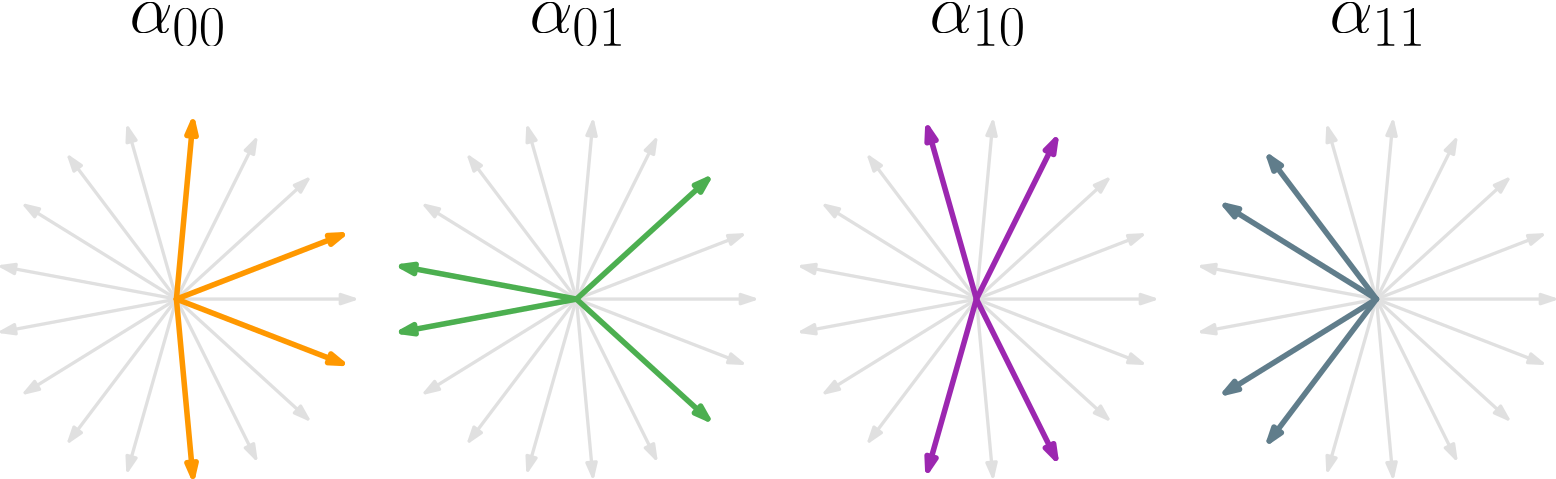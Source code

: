 <?xml version="1.0"?>
<!DOCTYPE ipe SYSTEM "ipe.dtd">
<ipe version="70206" creator="Ipe 7.2.7">
<info created="D:20180614130848" modified="D:20180824135703"/>
<ipestyle name="basic">
<symbol name="arrow/arc(spx)">
<path stroke="sym-stroke" fill="sym-stroke" pen="sym-pen">
0 0 m
-1 0.333 l
-1 -0.333 l
h
</path>
</symbol>
<symbol name="arrow/farc(spx)">
<path stroke="sym-stroke" fill="white" pen="sym-pen">
0 0 m
-1 0.333 l
-1 -0.333 l
h
</path>
</symbol>
<symbol name="arrow/ptarc(spx)">
<path stroke="sym-stroke" fill="sym-stroke" pen="sym-pen">
0 0 m
-1 0.333 l
-0.8 0 l
-1 -0.333 l
h
</path>
</symbol>
<symbol name="arrow/fptarc(spx)">
<path stroke="sym-stroke" fill="white" pen="sym-pen">
0 0 m
-1 0.333 l
-0.8 0 l
-1 -0.333 l
h
</path>
</symbol>
<symbol name="mark/circle(sx)" transformations="translations">
<path fill="sym-stroke">
0.6 0 0 0.6 0 0 e
0.4 0 0 0.4 0 0 e
</path>
</symbol>
<symbol name="mark/disk(sx)" transformations="translations">
<path fill="sym-stroke">
0.6 0 0 0.6 0 0 e
</path>
</symbol>
<symbol name="mark/fdisk(sfx)" transformations="translations">
<group>
<path fill="sym-fill">
0.5 0 0 0.5 0 0 e
</path>
<path fill="sym-stroke" fillrule="eofill">
0.6 0 0 0.6 0 0 e
0.4 0 0 0.4 0 0 e
</path>
</group>
</symbol>
<symbol name="mark/box(sx)" transformations="translations">
<path fill="sym-stroke" fillrule="eofill">
-0.6 -0.6 m
0.6 -0.6 l
0.6 0.6 l
-0.6 0.6 l
h
-0.4 -0.4 m
0.4 -0.4 l
0.4 0.4 l
-0.4 0.4 l
h
</path>
</symbol>
<symbol name="mark/square(sx)" transformations="translations">
<path fill="sym-stroke">
-0.6 -0.6 m
0.6 -0.6 l
0.6 0.6 l
-0.6 0.6 l
h
</path>
</symbol>
<symbol name="mark/fsquare(sfx)" transformations="translations">
<group>
<path fill="sym-fill">
-0.5 -0.5 m
0.5 -0.5 l
0.5 0.5 l
-0.5 0.5 l
h
</path>
<path fill="sym-stroke" fillrule="eofill">
-0.6 -0.6 m
0.6 -0.6 l
0.6 0.6 l
-0.6 0.6 l
h
-0.4 -0.4 m
0.4 -0.4 l
0.4 0.4 l
-0.4 0.4 l
h
</path>
</group>
</symbol>
<symbol name="mark/cross(sx)" transformations="translations">
<group>
<path fill="sym-stroke">
-0.43 -0.57 m
0.57 0.43 l
0.43 0.57 l
-0.57 -0.43 l
h
</path>
<path fill="sym-stroke">
-0.43 0.57 m
0.57 -0.43 l
0.43 -0.57 l
-0.57 0.43 l
h
</path>
</group>
</symbol>
<symbol name="arrow/fnormal(spx)">
<path stroke="sym-stroke" fill="white" pen="sym-pen">
0 0 m
-1 0.333 l
-1 -0.333 l
h
</path>
</symbol>
<symbol name="arrow/pointed(spx)">
<path stroke="sym-stroke" fill="sym-stroke" pen="sym-pen">
0 0 m
-1 0.333 l
-0.8 0 l
-1 -0.333 l
h
</path>
</symbol>
<symbol name="arrow/fpointed(spx)">
<path stroke="sym-stroke" fill="white" pen="sym-pen">
0 0 m
-1 0.333 l
-0.8 0 l
-1 -0.333 l
h
</path>
</symbol>
<symbol name="arrow/linear(spx)">
<path stroke="sym-stroke" pen="sym-pen">
-1 0.333 m
0 0 l
-1 -0.333 l
</path>
</symbol>
<symbol name="arrow/fdouble(spx)">
<path stroke="sym-stroke" fill="white" pen="sym-pen">
0 0 m
-1 0.333 l
-1 -0.333 l
h
-1 0 m
-2 0.333 l
-2 -0.333 l
h
</path>
</symbol>
<symbol name="arrow/double(spx)">
<path stroke="sym-stroke" fill="sym-stroke" pen="sym-pen">
0 0 m
-1 0.333 l
-1 -0.333 l
h
-1 0 m
-2 0.333 l
-2 -0.333 l
h
</path>
</symbol>
<pen name="heavier" value="0.8"/>
<pen name="fat" value="1.2"/>
<pen name="ultrafat" value="2"/>
<symbolsize name="large" value="5"/>
<symbolsize name="small" value="2"/>
<symbolsize name="tiny" value="1.1"/>
<arrowsize name="large" value="10"/>
<arrowsize name="small" value="5"/>
<arrowsize name="tiny" value="3"/>
<color name="red" value="1 0 0"/>
<color name="green" value="0 1 0"/>
<color name="blue" value="0 0 1"/>
<color name="yellow" value="1 1 0"/>
<color name="orange" value="1 0.647 0"/>
<color name="gold" value="1 0.843 0"/>
<color name="purple" value="0.627 0.125 0.941"/>
<color name="gray" value="0.745"/>
<color name="brown" value="0.647 0.165 0.165"/>
<color name="navy" value="0 0 0.502"/>
<color name="pink" value="1 0.753 0.796"/>
<color name="seagreen" value="0.18 0.545 0.341"/>
<color name="turquoise" value="0.251 0.878 0.816"/>
<color name="violet" value="0.933 0.51 0.933"/>
<color name="darkblue" value="0 0 0.545"/>
<color name="darkcyan" value="0 0.545 0.545"/>
<color name="darkgray" value="0.663"/>
<color name="darkgreen" value="0 0.392 0"/>
<color name="darkmagenta" value="0.545 0 0.545"/>
<color name="darkorange" value="1 0.549 0"/>
<color name="darkred" value="0.545 0 0"/>
<color name="lightblue" value="0.678 0.847 0.902"/>
<color name="lightcyan" value="0.878 1 1"/>
<color name="lightgray" value="0.827"/>
<color name="lightgreen" value="0.565 0.933 0.565"/>
<color name="lightyellow" value="1 1 0.878"/>
<dashstyle name="dashed" value="[4] 0"/>
<dashstyle name="dotted" value="[1 3] 0"/>
<dashstyle name="dash dotted" value="[4 2 1 2] 0"/>
<dashstyle name="dash dot dotted" value="[4 2 1 2 1 2] 0"/>
<textsize name="large" value="\large"/>
<textsize name="Large" value="\Large"/>
<textsize name="LARGE" value="\LARGE"/>
<textsize name="huge" value="\huge"/>
<textsize name="Huge" value="\Huge"/>
<textsize name="small" value="\small"/>
<textsize name="footnote" value="\footnotesize"/>
<textsize name="tiny" value="\tiny"/>
<textstyle name="center" begin="\begin{center}" end="\end{center}"/>
<textstyle name="itemize" begin="\begin{itemize}" end="\end{itemize}"/>
<textstyle name="item" begin="\begin{itemize}\item{}" end="\end{itemize}"/>
<gridsize name="4 pts" value="4"/>
<gridsize name="8 pts (~3 mm)" value="8"/>
<gridsize name="16 pts (~6 mm)" value="16"/>
<gridsize name="32 pts (~12 mm)" value="32"/>
<gridsize name="10 pts (~3.5 mm)" value="10"/>
<gridsize name="20 pts (~7 mm)" value="20"/>
<gridsize name="14 pts (~5 mm)" value="14"/>
<gridsize name="28 pts (~10 mm)" value="28"/>
<gridsize name="56 pts (~20 mm)" value="56"/>
<anglesize name="90 deg" value="90"/>
<anglesize name="60 deg" value="60"/>
<anglesize name="45 deg" value="45"/>
<anglesize name="30 deg" value="30"/>
<anglesize name="22.5 deg" value="22.5"/>
<opacity name="10%" value="0.1"/>
<opacity name="30%" value="0.3"/>
<opacity name="50%" value="0.5"/>
<opacity name="75%" value="0.75"/>
<tiling name="falling" angle="-60" step="4" width="1"/>
<tiling name="rising" angle="30" step="4" width="1"/>
</ipestyle>
<page>
<layer name="alpha"/>
<view layers="alpha" active="alpha"/>
<group layer="alpha" matrix="1 0 0 1 0 -320">
<path matrix="1 0 0 1 -48 -192" stroke="0.878" pen="fat" cap="1" arrow="normal/small">
128 704 m
192 704 l
</path>
<path matrix="1 0 0 1 -48 -192" stroke="0.878" pen="fat" cap="1" arrow="normal/small">
128 704 m
175.297 747.117 l
</path>
<path matrix="1 0 0 1 -48 -192" stroke="0.878" pen="fat" cap="1" arrow="normal/small">
128 704 m
156.527 761.29 l
</path>
<path matrix="1 0 0 1 -48 -192" stroke="0.878" pen="fat" cap="1" arrow="normal/small">
128 704 m
110.486 765.557 l
</path>
<path matrix="1 0 0 1 -48 -192" stroke="0.878" pen="fat" cap="1" arrow="normal/small">
128 704 m
89.4314 755.073 l
</path>
<path matrix="1 0 0 1 -48 -192" stroke="0.878" pen="fat" cap="1" arrow="normal/small">
128 704 m
73.5861 737.692 l
</path>
<path matrix="1 0 0 1 -48 -192" stroke="0.878" pen="fat" cap="1" arrow="normal/small">
128 704 m
65.0897 715.76 l
</path>
<path matrix="1 0 0 1 -48 -192" stroke="0.878" pen="fat" cap="1" arrow="normal/small">
128 704 m
65.0897 692.24 l
</path>
<path matrix="1 0 0 1 -48 -192" stroke="0.878" pen="fat" cap="1" arrow="normal/small">
128 704 m
73.5861 670.308 l
</path>
<path matrix="1 0 0 1 -48 -192" stroke="0.878" pen="fat" cap="1" arrow="normal/small">
128 704 m
89.4314 652.927 l
</path>
<path matrix="1 0 0 1 -48 -192" stroke="0.878" pen="fat" cap="1" arrow="normal/small">
128 704 m
110.486 642.443 l
</path>
<path matrix="1 0 0 1 -48 -192" stroke="0.878" pen="fat" cap="1" arrow="normal/small">
128 704 m
156.527 646.71 l
</path>
<path matrix="1 0 0 1 -48 -192" stroke="0.878" pen="fat" cap="1" arrow="normal/small">
128 704 m
175.297 660.883 l
</path>
<group>
<path matrix="1 0 0 1 -48 -192" stroke="1 0.596 0" pen="ultrafat" cap="1" arrow="normal/small">
128 704 m
187.678 680.881 l
</path>
<path matrix="1 0 0 1 -48 -192" stroke="1 0.596 0" pen="ultrafat" cap="1" arrow="normal/small">
128 704 m
187.678 727.119 l
</path>
<path matrix="1 0 0 1 -48 -192" stroke="1 0.596 0" pen="ultrafat" cap="1" arrow="normal/small">
128 704 m
133.905 767.727 l
</path>
<path matrix="1 0 0 1 -48 -192" stroke="1 0.596 0" pen="ultrafat" cap="1" arrow="normal/small">
128 704 m
133.905 640.273 l
</path>
</group>
</group>
<group matrix="1 0 0 1 0 -320">
<path matrix="1 0 0 1 96 -192" stroke="0.878" pen="fat" cap="1" arrow="normal/small">
128 704 m
192 704 l
</path>
<path matrix="1 0 0 1 96 -192" stroke="0.878" pen="fat" cap="1" arrow="normal/small">
128 704 m
187.678 727.119 l
</path>
<path matrix="1 0 0 1 96 -192" stroke="0.878" pen="fat" cap="1" arrow="normal/small">
128 704 m
156.527 761.29 l
</path>
<path matrix="1 0 0 1 96 -192" stroke="0.878" pen="fat" cap="1" arrow="normal/small">
128 704 m
133.905 767.727 l
</path>
<path matrix="1 0 0 1 96 -192" stroke="0.878" pen="fat" cap="1" arrow="normal/small">
128 704 m
110.486 765.557 l
</path>
<path matrix="1 0 0 1 96 -192" stroke="0.878" pen="fat" cap="1" arrow="normal/small">
128 704 m
89.4314 755.073 l
</path>
<path matrix="1 0 0 1 96 -192" stroke="0.878" pen="fat" cap="1" arrow="normal/small">
128 704 m
73.5861 737.692 l
</path>
<path matrix="1 0 0 1 96 -192" stroke="0.878" pen="fat" cap="1" arrow="normal/small">
128 704 m
73.5861 670.308 l
</path>
<path matrix="1 0 0 1 96 -192" stroke="0.878" pen="fat" cap="1" arrow="normal/small">
128 704 m
89.4314 652.927 l
</path>
<path matrix="1 0 0 1 96 -192" stroke="0.878" pen="fat" cap="1" arrow="normal/small">
128 704 m
110.486 642.443 l
</path>
<path matrix="1 0 0 1 96 -192" stroke="0.878" pen="fat" cap="1" arrow="normal/small">
128 704 m
133.905 640.273 l
</path>
<path matrix="1 0 0 1 96 -192" stroke="0.878" pen="fat" cap="1" arrow="normal/small">
128 704 m
156.527 646.71 l
</path>
<path matrix="1 0 0 1 96 -192" stroke="0.878" pen="fat" cap="1" arrow="normal/small">
128 704 m
187.678 680.881 l
</path>
<group>
<path matrix="1 0 0 1 96 -192" stroke="0.298 0.686 0.314" pen="ultrafat" cap="1" arrow="normal/small">
128 704 m
175.297 747.117 l
</path>
<path matrix="1 0 0 1 96 -192" stroke="0.298 0.686 0.314" pen="ultrafat" cap="1" arrow="normal/small">
128 704 m
65.0897 715.76 l
</path>
<path matrix="1 0 0 1 96 -192" stroke="0.298 0.686 0.314" pen="ultrafat" cap="1" arrow="normal/small">
128 704 m
65.0897 692.24 l
</path>
<path matrix="1 0 0 1 96 -192" stroke="0.298 0.686 0.314" pen="ultrafat" cap="1" arrow="normal/small">
128 704 m
175.297 660.883 l
</path>
</group>
</group>
<group matrix="1 0 0 1 0 -320">
<path matrix="1 0 0 1 240 -192" stroke="0.878" pen="fat" cap="1" arrow="normal/small">
128 704 m
192 704 l
</path>
<path matrix="1 0 0 1 240 -192" stroke="0.878" pen="fat" cap="1" arrow="normal/small">
128 704 m
187.678 727.119 l
</path>
<path matrix="1 0 0 1 240 -192" stroke="0.878" pen="fat" cap="1" arrow="normal/small">
128 704 m
175.297 747.117 l
</path>
<path matrix="1 0 0 1 240 -192" stroke="0.878" pen="fat" cap="1" arrow="normal/small">
128 704 m
133.905 767.727 l
</path>
<path matrix="1 0 0 1 240 -192" stroke="0.878" pen="fat" cap="1" arrow="normal/small">
128 704 m
89.4314 755.073 l
</path>
<path matrix="1 0 0 1 240 -192" stroke="0.878" pen="fat" cap="1" arrow="normal/small">
128 704 m
73.5861 737.692 l
</path>
<path matrix="1 0 0 1 240 -192" stroke="0.878" pen="fat" cap="1" arrow="normal/small">
128 704 m
65.0897 715.76 l
</path>
<path matrix="1 0 0 1 240 -192" stroke="0.878" pen="fat" cap="1" arrow="normal/small">
128 704 m
65.0897 692.24 l
</path>
<path matrix="1 0 0 1 240 -192" stroke="0.878" pen="fat" cap="1" arrow="normal/small">
128 704 m
73.5861 670.308 l
</path>
<path matrix="1 0 0 1 240 -192" stroke="0.878" pen="fat" cap="1" arrow="normal/small">
128 704 m
89.4314 652.927 l
</path>
<path matrix="1 0 0 1 240 -192" stroke="0.878" pen="fat" cap="1" arrow="normal/small">
128 704 m
133.905 640.273 l
</path>
<path matrix="1 0 0 1 240 -192" stroke="0.878" pen="fat" cap="1" arrow="normal/small">
128 704 m
175.297 660.883 l
</path>
<path matrix="1 0 0 1 240 -192" stroke="0.878" pen="fat" cap="1" arrow="normal/small">
128 704 m
187.678 680.881 l
</path>
<group>
<path matrix="1 0 0 1 240 -192" stroke="0.612 0.153 0.69" pen="ultrafat" cap="1" arrow="normal/small">
128 704 m
156.527 761.29 l
</path>
<path matrix="1 0 0 1 240 -192" stroke="0.612 0.153 0.69" pen="ultrafat" cap="1" arrow="normal/small">
128 704 m
110.486 765.557 l
</path>
<path matrix="1 0 0 1 240 -192" stroke="0.612 0.153 0.69" pen="ultrafat" cap="1" arrow="normal/small">
128 704 m
110.486 642.443 l
</path>
<path matrix="1 0 0 1 240 -192" stroke="0.612 0.153 0.69" pen="ultrafat" cap="1" arrow="normal/small">
128 704 m
156.527 646.71 l
</path>
</group>
</group>
<group matrix="1 0 0 1 0 -320">
<path matrix="1 0 0 1 384 -192" stroke="0.878" pen="fat" cap="1" arrow="normal/small">
128 704 m
192 704 l
</path>
<path matrix="1 0 0 1 384 -192" stroke="0.878" pen="fat" cap="1" arrow="normal/small">
128 704 m
187.678 727.119 l
</path>
<path matrix="1 0 0 1 384 -192" stroke="0.878" pen="fat" cap="1" arrow="normal/small">
128 704 m
175.297 747.117 l
</path>
<path matrix="1 0 0 1 384 -192" stroke="0.878" pen="fat" cap="1" arrow="normal/small">
128 704 m
156.527 761.29 l
</path>
<path matrix="1 0 0 1 384 -192" stroke="0.878" pen="fat" cap="1" arrow="normal/small">
128 704 m
133.905 767.727 l
</path>
<path matrix="1 0 0 1 384 -192" stroke="0.878" pen="fat" cap="1" arrow="normal/small">
128 704 m
110.486 765.557 l
</path>
<path matrix="1 0 0 1 384 -192" stroke="0.878" pen="fat" cap="1" arrow="normal/small">
128 704 m
65.0897 715.76 l
</path>
<path matrix="1 0 0 1 384 -192" stroke="0.878" pen="fat" cap="1" arrow="normal/small">
128 704 m
65.0897 692.24 l
</path>
<path matrix="1 0 0 1 384 -192" stroke="0.878" pen="fat" cap="1" arrow="normal/small">
128 704 m
110.486 642.443 l
</path>
<path matrix="1 0 0 1 384 -192" stroke="0.878" pen="fat" cap="1" arrow="normal/small">
128 704 m
133.905 640.273 l
</path>
<path matrix="1 0 0 1 384 -192" stroke="0.878" pen="fat" cap="1" arrow="normal/small">
128 704 m
156.527 646.71 l
</path>
<path matrix="1 0 0 1 384 -192" stroke="0.878" pen="fat" cap="1" arrow="normal/small">
128 704 m
175.297 660.883 l
</path>
<path matrix="1 0 0 1 384 -192" stroke="0.878" pen="fat" cap="1" arrow="normal/small">
128 704 m
187.678 680.881 l
</path>
<group>
<path matrix="1 0 0 1 384 -192" stroke="0.376 0.49 0.545" pen="ultrafat" cap="1" arrow="normal/small">
128 704 m
89.4314 755.073 l
</path>
<path matrix="1 0 0 1 384 -192" stroke="0.376 0.49 0.545" pen="ultrafat" cap="1" arrow="normal/small">
128 704 m
73.5861 737.692 l
</path>
<path matrix="1 0 0 1 384 -192" stroke="0.376 0.49 0.545" pen="ultrafat" cap="1" arrow="normal/small">
128 704 m
73.5861 670.308 l
</path>
<path matrix="1 0 0 1 384 -192" stroke="0.376 0.49 0.545" pen="ultrafat" cap="1" arrow="normal/small">
128 704 m
89.4314 652.927 l
</path>
</group>
</group>
<text matrix="1 0 0 1 -0.89915 0" transformations="translations" pos="64 288" stroke="black" type="label" width="34.888" height="10.674" depth="4.78" valign="baseline" size="Huge" style="math">\alpha_{00}</text>
<text matrix="1 0 0 1 143.101 0" transformations="translations" pos="64 288" stroke="black" type="label" width="34.888" height="10.674" depth="4.78" valign="baseline" size="Huge" style="math">\alpha_{01}</text>
<text matrix="1 0 0 1 287.101 0" transformations="translations" pos="64 288" stroke="black" type="label" width="34.888" height="10.674" depth="4.78" valign="baseline" size="Huge" style="math">\alpha_{10}</text>
<text matrix="1 0 0 1 431.101 0" transformations="translations" pos="64 288" stroke="black" type="label" width="34.888" height="10.674" depth="4.78" valign="baseline" size="Huge" style="math">\alpha_{11}</text>
</page>
</ipe>

